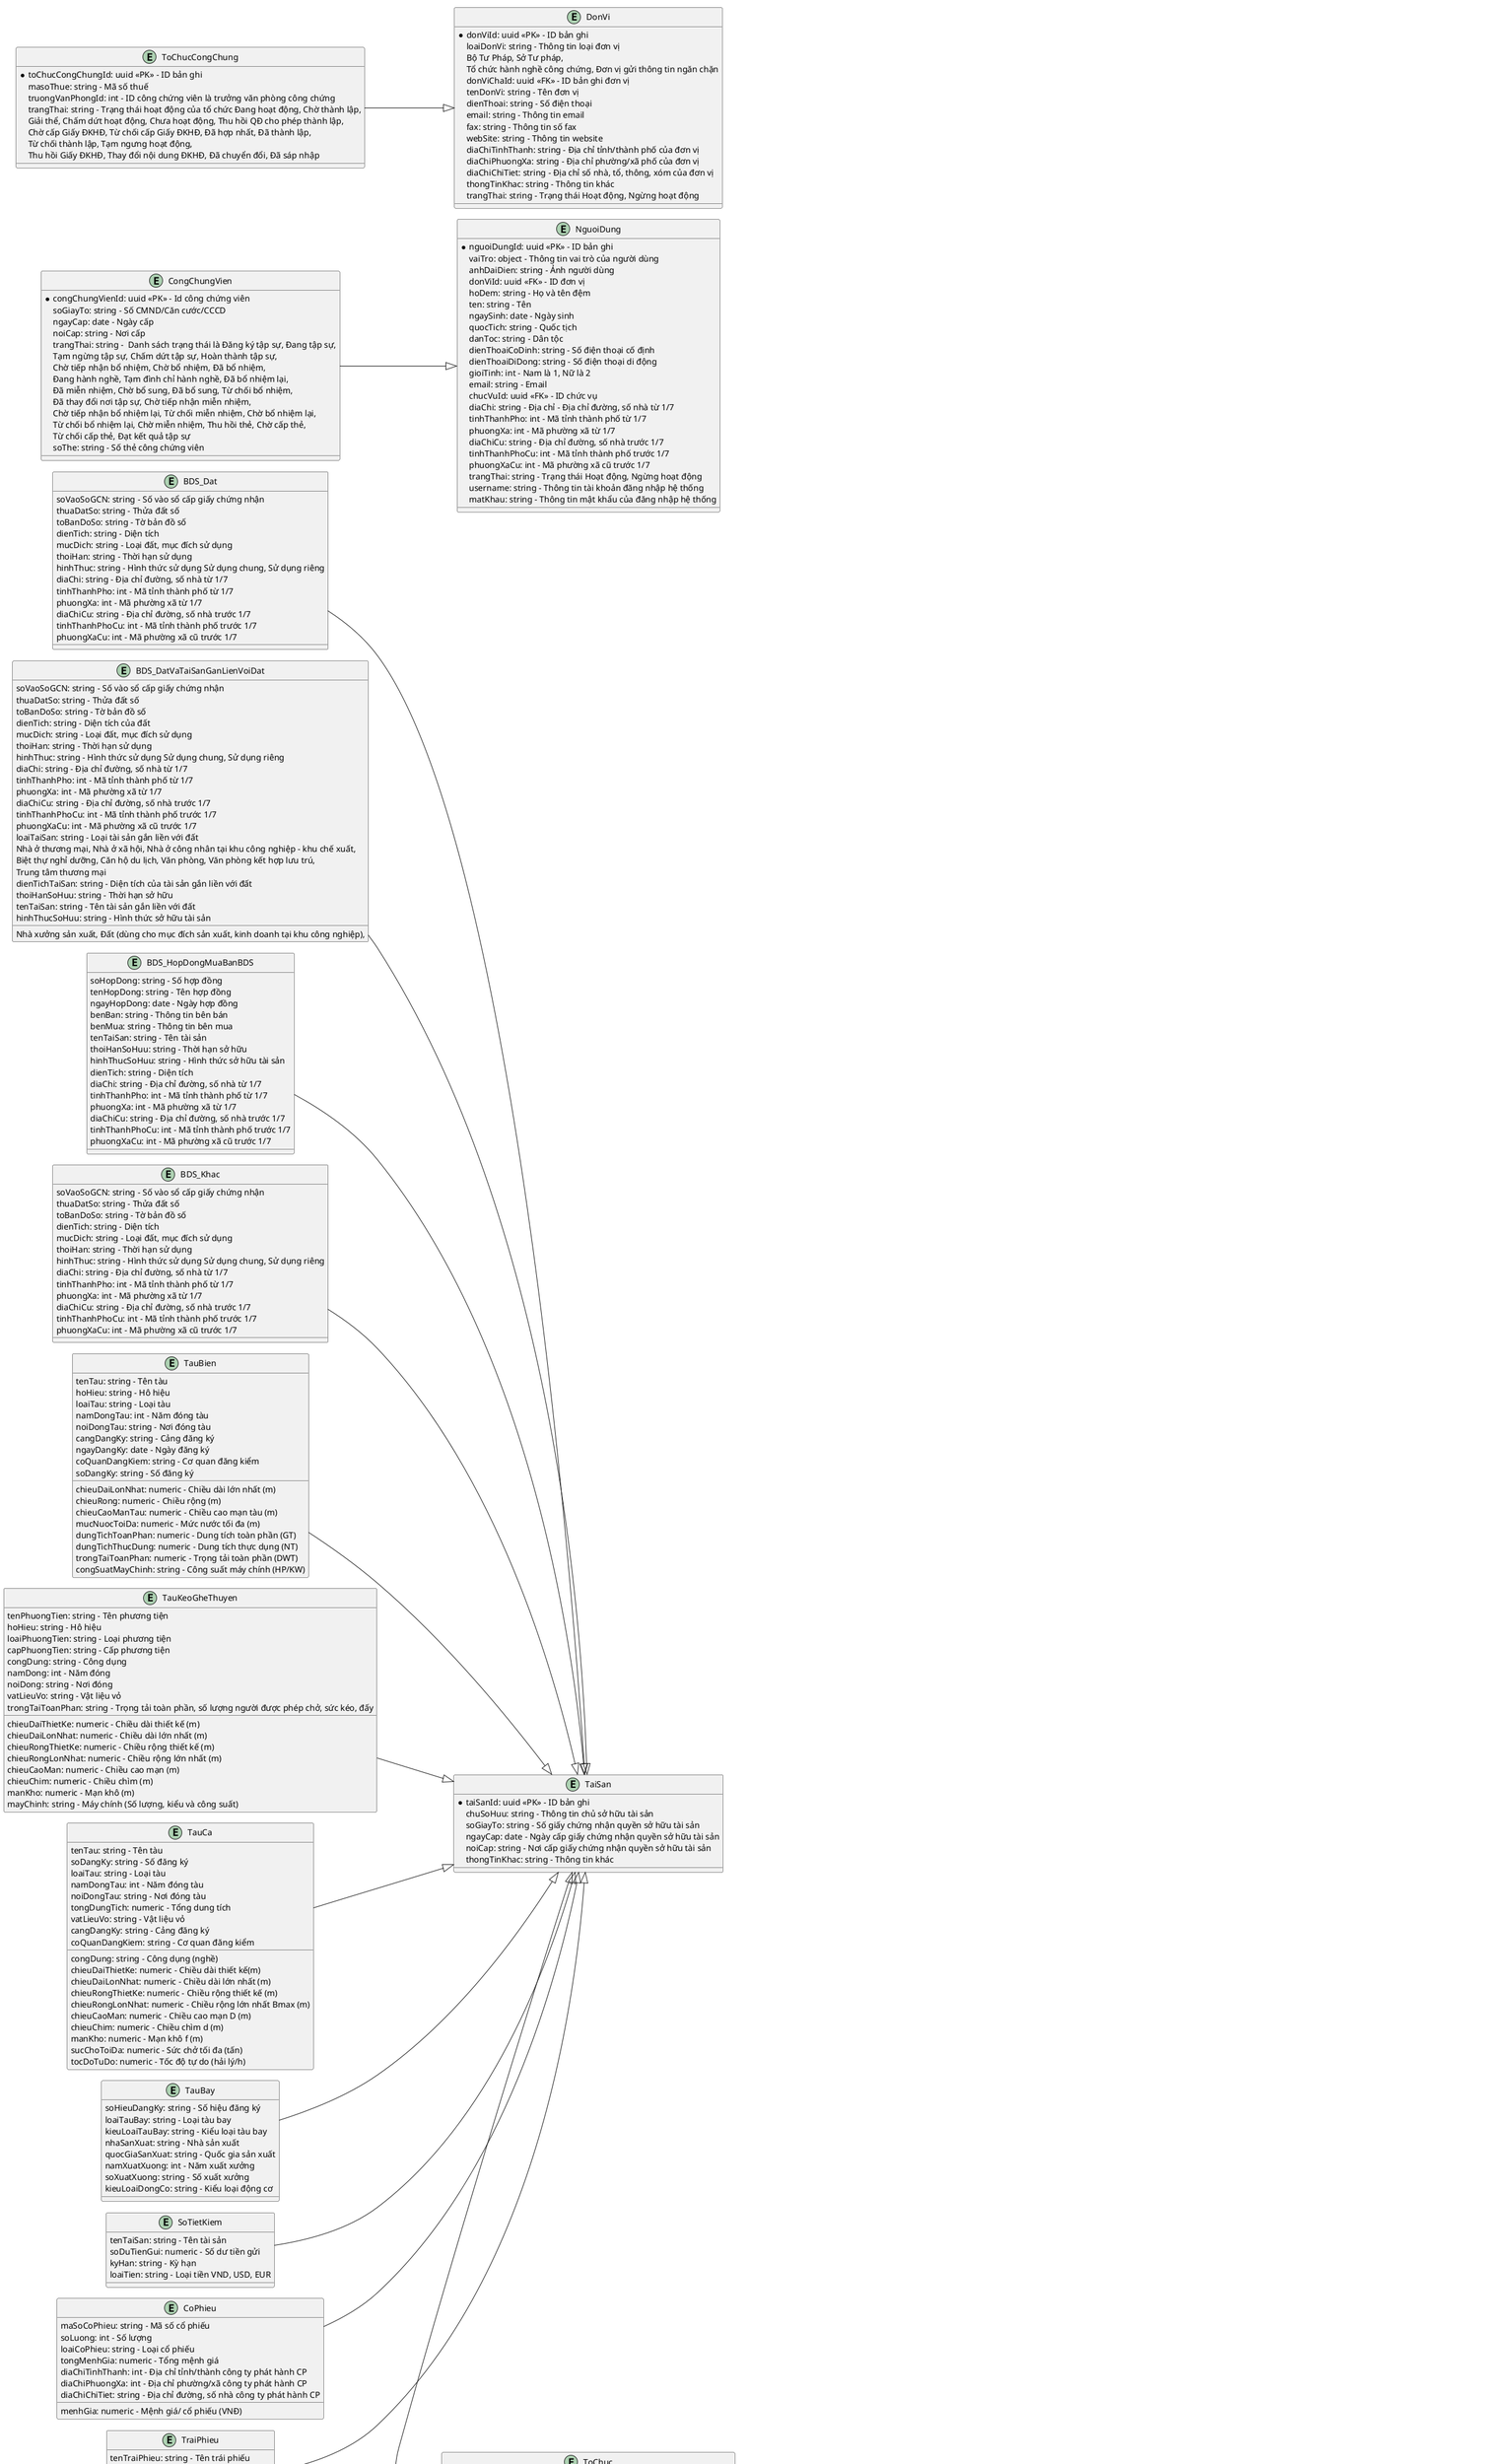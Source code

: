 @startuml ldm
!pragma layout smetana
left to right direction

entity HoSoCongChung
entity YeuCauMoHoSo
entity YeuCauChuyenQuyenSoHuuHoSo
entity YeuCauKhoiPhucDuLieu
entity TaiSan
entity CaNhan
entity ToChuc
entity ThongTinNganChan
entity ThongTinGiaiToa
entity CongChungVien
entity ChungChiHanhNghe
entity ChuKySo
entity ToChucCongChung
entity DonVi
entity NguoiDung
entity VaiTro
entity QuyenChucNang
entity ThongBao
entity HuongDanSuDung
entity CauHoi
entity File

entity HoSoCongChung {
    *hoSoID: uuid <<PK>> - ID bản ghi
    ngayCongChung: datetime - Thời gian công chứng
    soCongChung: string - Số công chứng
    loaiGiaoDichId: uuid <<FK>> - ID bản ghi loại giao dịch
    tenGiaoDichId: uuid <<FK>> - ID bản ghi tên giao dịch
    noiDungGiaoDich: string - Nội dung giao dịch
    giaTri: numeric - Giá trị giao dịch
    thongTinBenLienQuan: object - thông tin bên liên quan cá nhân/tổ chức
    taiSan: object - thông tin tài sản
    congChungVienId: uuid <<FK>> - ID công chứng viên
    toChucCongChungId: uuid <<FK>> - ID tổ chức công chứng
    diaDiemCongChung: string - địa điểm công chứng
    phiCongChung: numeric - Phí công chứng
    thuLaoCongChung: numeric - Thù lao công chứng
    fileVanBanCongChungDienTuId: uuid <<FK>> - ID file
    fileHoSoLuuTruDienTuId: uuid <<FK>> - ID file
    giaoDichCongChungLienQuanID: uuid <<FK>> - ID hồ sơ công chứng khác 
    ghiChu: string - Ghi chú
    trangThai: string - Trạng thái hồ sơ Lưu nháp, Lưu chính thức
}
entity HoSoCongChungGiay {
    phuongThucCongChung: string - Công chứng giấy
    fileVanBanCongChungDienTuId: uuid <<FK>> - ID file
    fileHoSoLuuTruDienTuId: uuid <<FK>> - ID file
    nguoiChuyenDoiId: uuid <<FK>> - ID công chứng viên thực hiện 
        chuyển đổi văn bản công chứng giấy sang điện tử
    thoiGianChuyenDoi: datetime - thời gian chuyển đổi
        văn bản công chứng giấy sang điện tử
}

entity HoSoCongChungDienTu {
    phuongThucCongChung: string - Công chứng điện tử trực tiếp, Công chứng điện tử trực tuyến
    fileVanBanCongChungDienTuId: uuid <<FK>> - ID file
    fileHoSoKhac: object - thông tin các thành phần khác của file
}

entity HoSoCongChung_TheChap
{
    thoiHanGiaiChap: string - Thời hạn giải chấp giao dịch thế chấp
    ngayGiaiChap: date - Ngày giải chấp giao dịch thế chấp
    trangThaiGiaiChap: string - Chưa giải chấp, Giải chấp một phần, Đã giải chấp
    ghiChuGiaiChap: string - Ghi chú giải chấp
}

entity HoSoCongChung_UyQuyen
{
    thoiHan: date - thời hạn của giao dịch là thuê mượn,
    cầm cố, bảo lãnh, ủy quyền, vay
}
entity HoSoCongChung_lienQuan
{
    quanHeHoSoCongChungId: uuid <<PK>> - ID bản ghi
    hoSoCongChungChinhId: uuid <<FK>> - ID hồ sơ công chứng chính
    hoSoCongChungLienQuanId: uuid <<FK>> - ID hồ sơ công chứng liên quan
    loaiQuanHe: string - Quan hệ giữa 2 hồ sơ công chứng Hủy, Phụ lục
}

entity TaiSan
{
    *taiSanId: uuid <<PK>> - ID bản ghi
    chuSoHuu: string - Thông tin chủ sở hữu tài sản
    soGiayTo: string - Số giấy chứng nhận quyền sở hữu tài sản
    ngayCap: date - Ngày cấp giấy chứng nhận quyền sở hữu tài sản
    noiCap: string - Nơi cấp giấy chứng nhận quyền sở hữu tài sản
    thongTinKhac: string - Thông tin khác
}

entity OtoXeMay {
    bienKiemSoat: string - Biển kiểm soát
    soKhung: string - Số khung
    soMay: string - Số máy
    nhanHieu: string - Nhãn hiệu xe
    soLoai: string - Số loại xe
    loaiXe: string - Loại xe
    mauSon: string - Màu sơn
    namSanXuat: int - Năm sản xuất
    dungTichXiLanh: string - Dung tích xi-lanh
    trongTai: string - Trọng tải (nếu có)
    soChoNgoi: int - Số chỗ ngồi (nếu có)
}

entity BDS_Dat{
    soVaoSoGCN: string - Số vào sổ cấp giấy chứng nhận
    thuaDatSo: string - Thửa đất số
    toBanDoSo: string - Tờ bản đồ số
    dienTich: string - Diện tích
    mucDich: string - Loại đất, mục đích sử dụng
    thoiHan: string - Thời hạn sử dụng
    hinhThuc: string - Hình thức sử dụng Sử dụng chung, Sử dụng riêng
    diaChi: string - Địa chỉ đường, số nhà từ 1/7
    tinhThanhPho: int - Mã tỉnh thành phố từ 1/7
    phuongXa: int - Mã phường xã từ 1/7
    diaChiCu: string - Địa chỉ đường, số nhà trước 1/7
    tinhThanhPhoCu: int - Mã tỉnh thành phố trước 1/7
    phuongXaCu: int - Mã phường xã cũ trước 1/7
}
entity BDS_DatVaTaiSanGanLienVoiDat{
    soVaoSoGCN: string - Số vào sổ cấp giấy chứng nhận
    thuaDatSo: string - Thửa đất số
    toBanDoSo: string - Tờ bản đồ số
    dienTich: string - Diện tích của đất
    mucDich: string - Loại đất, mục đích sử dụng
    thoiHan: string - Thời hạn sử dụng
    hinhThuc: string - Hình thức sử dụng Sử dụng chung, Sử dụng riêng
    diaChi: string - Địa chỉ đường, số nhà từ 1/7
    tinhThanhPho: int - Mã tỉnh thành phố từ 1/7
    phuongXa: int - Mã phường xã từ 1/7
    diaChiCu: string - Địa chỉ đường, số nhà trước 1/7
    tinhThanhPhoCu: int - Mã tỉnh thành phố trước 1/7
    phuongXaCu: int - Mã phường xã cũ trước 1/7
    loaiTaiSan: string - Loại tài sản gắn liền với đất
    Nhà xưởng sản xuất, Đất (dùng cho mục đích sản xuất, kinh doanh tại khu công nghiệp),
    Nhà ở thương mại, Nhà ở xã hội, Nhà ở công nhân tại khu công nghiệp - khu chế xuất,
    Biệt thự nghỉ dưỡng, Căn hộ du lịch, Văn phòng, Văn phòng kết hợp lưu trú,
    Trung tâm thương mại
    dienTichTaiSan: string - Diện tích của tài sản gắn liền với đất
    thoiHanSoHuu: string - Thời hạn sở hữu
    tenTaiSan: string - Tên tài sản gắn liền với đất
    hinhThucSoHuu: string - Hình thức sở hữu tài sản
}
entity BDS_HopDongMuaBanBDS{
    soHopDong: string - Số hợp đồng
    tenHopDong: string - Tên hợp đồng
    ngayHopDong: date - Ngày hợp đồng
    benBan: string - Thông tin bên bán
    benMua: string - Thông tin bên mua
    tenTaiSan: string - Tên tài sản
    thoiHanSoHuu: string - Thời hạn sở hữu
    hinhThucSoHuu: string - Hình thức sở hữu tài sản
    dienTich: string - Diện tích
    diaChi: string - Địa chỉ đường, số nhà từ 1/7
    tinhThanhPho: int - Mã tỉnh thành phố từ 1/7
    phuongXa: int - Mã phường xã từ 1/7
    diaChiCu: string - Địa chỉ đường, số nhà trước 1/7
    tinhThanhPhoCu: int - Mã tỉnh thành phố trước 1/7
    phuongXaCu: int - Mã phường xã cũ trước 1/7
}
entity BDS_Khac{
    soVaoSoGCN: string - Số vào sổ cấp giấy chứng nhận
    thuaDatSo: string - Thửa đất số
    toBanDoSo: string - Tờ bản đồ số
    dienTich: string - Diện tích
    mucDich: string - Loại đất, mục đích sử dụng
    thoiHan: string - Thời hạn sử dụng
    hinhThuc: string - Hình thức sử dụng Sử dụng chung, Sử dụng riêng
    diaChi: string - Địa chỉ đường, số nhà từ 1/7
    tinhThanhPho: int - Mã tỉnh thành phố từ 1/7
    phuongXa: int - Mã phường xã từ 1/7
    diaChiCu: string - Địa chỉ đường, số nhà trước 1/7
    tinhThanhPhoCu: int - Mã tỉnh thành phố trước 1/7
    phuongXaCu: int - Mã phường xã cũ trước 1/7
}
entity TauBien{
    tenTau: string - Tên tàu
    hoHieu: string - Hô hiệu
    loaiTau: string - Loại tàu
    namDongTau: int - Năm đóng tàu
    noiDongTau: string - Nơi đóng tàu
    chieuDaiLonNhat: numeric - Chiều dài lớn nhất (m)
    chieuRong: numeric - Chiều rộng (m)
    chieuCaoManTau: numeric - Chiều cao mạn tàu (m)
    mucNuocToiDa: numeric - Mức nước tối đa (m)
    dungTichToanPhan: numeric - Dung tích toàn phần (GT)
    dungTichThucDung: numeric - Dung tích thực dụng (NT)
    trongTaiToanPhan: numeric - Trọng tải toàn phần (DWT)
    congSuatMayChinh: string - Công suất máy chính (HP/KW)
    cangDangKy: string - Cảng đăng ký
    ngayDangKy: date - Ngày đăng ký
    coQuanDangKiem: string - Cơ quan đăng kiểm
    soDangKy: string - Số đăng ký
}
entity TauKeoGheThuyen{
    tenPhuongTien: string - Tên phương tiện
    hoHieu: string - Hô hiệu
    loaiPhuongTien: string - Loại phương tiện
    capPhuongTien: string - Cấp phương tiện
    congDung: string - Công dụng
    namDong: int - Năm đóng
    noiDong: string - Nơi đóng
    chieuDaiThietKe: numeric - Chiều dài thiết kế (m)
    chieuDaiLonNhat: numeric - Chiều dài lớn nhất (m)
    chieuRongThietKe: numeric - Chiều rộng thiết kế (m)
    chieuRongLonNhat: numeric - Chiều rộng lớn nhất (m)
    chieuCaoMan: numeric - Chiều cao mạn (m)
    chieuChim: numeric - Chiều chìm (m)
    manKho: numeric - Mạn khô (m)
    vatLieuVo: string - Vật liệu vỏ
    mayChinh: string - Máy chính (Số lượng, kiểu và công suất)
    trongTaiToanPhan: string - Trọng tải toàn phần, số lượng người được phép chở, sức kéo, đấy
}
entity TauCa{
    tenTau: string - Tên tàu
    soDangKy: string - Số đăng ký
    loaiTau: string - Loại tàu
    congDung: string - Công dụng (nghề)
    namDongTau: int - Năm đóng tàu
    noiDongTau: string - Nơi đóng tàu
    chieuDaiThietKe: numeric - Chiều dài thiết kế(m)
    chieuDaiLonNhat: numeric - Chiều dài lớn nhất (m)
    chieuRongThietKe: numeric - Chiều rộng thiết kế (m)
    chieuRongLonNhat: numeric - Chiều rộng lớn nhất Bmax (m)
    chieuCaoMan: numeric - Chiều cao mạn D (m)
    chieuChim: numeric - Chiều chìm d (m)
    manKho: numeric - Mạn khô f (m)
    tongDungTich: numeric - Tổng dung tích
    vatLieuVo: string - Vật liệu vỏ
    sucChoToiDa: numeric - Sức chở tối đa (tấn)
    tocDoTuDo: numeric - Tốc độ tự do (hải lý/h)
    cangDangKy: string - Cảng đăng ký
    coQuanDangKiem: string - Cơ quan đăng kiểm
}
entity TauBay{
    soHieuDangKy: string - Số hiệu đăng ký
    loaiTauBay: string - Loại tàu bay
    kieuLoaiTauBay: string - Kiểu loại tàu bay
    nhaSanXuat: string - Nhà sản xuất
    quocGiaSanXuat: string - Quốc gia sản xuất
    namXuatXuong: int - Năm xuất xưởng
    soXuatXuong: string - Số xuất xưởng
    kieuLoaiDongCo: string - Kiểu loại động cơ
}
entity SoTietKiem{
    tenTaiSan: string - Tên tài sản
    soDuTienGui: numeric - Số dư tiền gửi
    kyHan: string - Kỳ hạn
    loaiTien: string - Loại tiền VND, USD, EUR
}
entity CoPhieu{
    maSoCoPhieu: string - Mã số cổ phiếu
    soLuong: int - Số lượng
    loaiCoPhieu: string - Loại cổ phiếu
    menhGia: numeric - Mệnh giá/ cổ phiếu (VNĐ)
    tongMenhGia: numeric - Tổng mệnh giá
    diaChiTinhThanh: int - Địa chỉ tỉnh/thành công ty phát hành CP
    diaChiPhuongXa: int - Địa chỉ phường/xã công ty phát hành CP
    diaChiChiTiet: string - Địa chỉ đường, số nhà công ty phát hành CP
}
entity TraiPhieu{
    tenTraiPhieu: string - Tên trái phiếu
    soLuong: numeric - Số lượng
    menhGia: numeric - Mệnh giá/ trái phiếu
    tongMenhGia: numeric - Tổng mệnh giá
    kyHan: string - Kỳ hạn
    loaiTraiPhieu: string - Loại trái phiếu
}
entity TaiSanKhac{
    tenTaiSan: string - Tên tài sản
    thongTinTaiSan: string - Thông tin tài sản
}



entity CaNhan
{
    *caNhanId: uuid <<PK>> - ID cá nhân
    hoTen: string - Họ tên cá nhân
    ngaySinh: date - Ngày sinh
    soGiayToNhanThan: string - Số CMND/CCCD/Hộ chiếu
    ngayCap: date - Ngày cấp
    noiCap: string - Nơi cấp
    diaChi: string - Địa chỉ đường, số nhà từ 1/7
    tinhThanhPho: int - Mã tỉnh thành phố từ 1/7
    phuongXa: int - Mã phường xã từ 1/7
    diaChiCu: string - Địa chỉ đường, số nhà trước 1/7
    tinhThanhPhoCu: int - Mã tỉnh thành phố trước 1/7
    phuongXaCu: int - Mã phường xã cũ trước 1/7
    soDienThoai: string - Số điện thoại
    gioiTinh: int - Nam là 1, Nữ là 2
    email: string - Email
    quocTich: string - Quốc tịch
    thongTinKhac: string - thông tin khác
}
entity ToChuc
{
    *toChucId: uuid <<PK>> - ID tổ chức
    tenToChuc: string - Tên tổ chức
    loaiGiayToPhapNhan: string - Thông tin loại giấy tờ pháp nhân
    Giấy chứng nhận đăng ký hoạt động chi nhánh/phòng giao dịch,
    Giấy chứng nhận đăng ký doanh nghiệp,
    Giấy chứng nhận đăng ký kinh doanh
    soGiayToPhapNhan: string - Số giấy tờ pháp nhân
    ngayCap: date - Ngày cấp
    noiCap: string - Nơi cấp
    soDienThoaiToChuc: string - Số điện thoại của tổ chức
    diaChiToChuc: string - Địa chỉ đường, số nhà của tổ chức từ 1/7
    tinhThanhPhoToChuc: int - Mã tỉnh thành phố của tổ chức từ 1/7
    phuongXaToChuc: int - Mã phường xã của tổ chức từ 1/7
    diaChiCuToChuc: string - Địa chỉ đường, số nhà của tổ chức trước 1/7
    tinhThanhPhoCuToChuc: int - Mã tỉnh thành phố của tổ chức trước 1/7
    phuongXaCuToChuc: int - Mã phường xã cũ của tổ chức trước 1/7
    nguoiDaiDien: string - Người đại diện
    chucVuNguoiDaiDien: string - Chức vụ người đại diện
    ngaySinh: date - Ngày sinh người đại diện
    loaiGiayToNhanThan: string - Loại giấy tờ nhân thân
    Căn cước, Căn cước công dân, CMND, Hộ chiếu
    soGiayToNhanThan: string - Số CMND/CCCD/Hộ chiếu
    ngayCap: date - Ngày cấp
    noiCap: string - Nơi cấp
    diaChiNguoiDaiDien: string - Địa chỉ đường, số nhà từ 1/7
    tinhThanhPhoNguoiDaiDien: int - Mã tỉnh thành phố từ 1/7
    phuongXaNguoiDaiDien: int - Mã phường xã từ 1/7
    diaChiCuNguoiDaiDien: string - Địa chỉ đường, số nhà trước 1/7
    tinhThanhPhoCuNguoiDaiDien: int - Mã tỉnh thành phố trước 1/7
    phuongXaCuNguoiDaiDien: int - Mã phường xã cũ trước 1/7
    gioiTinh: int - Nam là 1, Nữ là 2
    quocTich: string - Quốc tịch
    thongtinKhac: string - thông tin khác
}

entity File
{
    *fileId: uuid <<PK>> - ID bản ghi file
    tenFile: string - Tên file
    moTa: string - Mô tả file
    duongDan: string - Đường dẫn lưu trữ file
    kichThuoc: numeric - Kích thước file (bytes)
    dinhDang: string - Định dạng file (pdf, doc, jpg, etc.)
    loaiFile: string - Loại file (Văn bản công chứng, Hồ sơ lưu trữ, Hồ sơ khác, Giấy tờ pháp lý, etc.)
}

entity ThongTinNganChan{
    *nganChanId: uuid <<PK>> - ID bản ghi
    loaiThongTin: string - Loại thông tin 
    Thông tin ngăn chặn; Cảnh báo rủi ro
    fileThongTinNganChanId: uuid <<FK>> - ID file
    donViGuiYeuCauId: uuid <<FK>> - ID đơn vị gửi yêu cầu ngăn chặn
    soVanBan: string - Số văn bản ban hành
    ngayBanHanh: date - Ngày ban hành văn bản
    soVanBanDen: string - Số văn bản đến
    ngayVanBanDen: date - Ngày văn bản đến
    trichYeu: string - Trích yếu văn bản
    ghiChu: string - Ghi chú
    taiSan: object - Thông tin tài sản
    caNhan: object - Thông tin cá nhân
    toChuc: object - Thông tin tổ chức
}

entity ThongTinGiaiToa{
    *giaiToaId: uuid <<PK>> - ID bản ghi
    donViGuiYeuCauId: uuid <<FK>> - ID đơn vị gửi yêu cầu giải tỏa
    soVanBan: string - Số văn bản ban hành
    ngayBanHanh: date - Ngày ban hành văn bản
    soVanBanDen: string - Số văn bản đến
    ngayNhan: date - Ngày nhận văn bản giải tỏa
    ngayNhap: date - Ngày nhập văn bản giải tỏa
    trichYeu: string - Trích yếu văn bản
    ghiChu: string - Ghi chú
    fileThongTinNganChanId: uuid <<FK>> - ID file
    taiSan: object - Thông tin tài sản
    caNhan: object - Thông tin cá nhân
    toChuc: object - Thông tin tổ chức
}

entity YeuCauMoHoSo{
    *yeuCauMoHoSoId: uuid <<PK>> - ID bản ghi
    nguoiYeuCauId: uuid <<FK>> - ID người dùng gửi yêu cầu mở hồ sơ
    emailNhanHoSo: string - Email người nhận kết quả mở hồ sơ
    hoSoCongChungId: uuid <<FK>> - ID hồ sơ công chứng
    ngayYeuCau: date - Thời gian yêu cầu mở hồ sơ công chứng
    nguoiDuyetId: uuid <<FK>> - ID người dùng phê duyệt yêu cầu mở hồ sơ
    trangThai: string - Trạng thái Chờ duyệt, Duyệt, Từ chối
}
entity YeuCauChuyenQuyenSoHuuHoSo{
    *yeuCauChuyenQuyenSoHuuHoSoId: uuid <<PK>> - ID bản ghi
    nguoiYeuCauId: uuid <<FK>> - ID người dùng yêu cầu chuyển quyền sở hữu
    toChucChuyenSoHuuId: uuid <<FK>> - ID tổ chức công chứng chuyển quyền sở hữu
    toChucNhanQuyenSoHuuId: uuid <<FK>> - ID tổ chức công chứng nhận quyền sở hữu
    ngayYeuCau: date - Thời gian yêu cầu mở hồ sơ công chứng
    hoSoCongChung: object - Thông tin hồ sơ công chứng
    nguoiDuyetId: uuid <<FK>> - ID người dùng phê duyệt yêu cầu chuyển quyền sở hữu hồ sơ
    trangThai: string - Trạng thái Chờ duyệt, Duyệt, Từ chối
}
entity YeuCauKhoiPhucDuLieu{
    *yeuCauKhoiPhucDuLieuId: uuid <<PK>> - ID bản ghi
    nguoiYeuCauId: uuid <<FK>> - ID người dùng yêu cầu khôi phục dữ liệu
    toChucCongChungId: uuid <<FK>> - ID tổ chức công chứng yêu cầu khôi phục dữ liệu
    ngayYeuCau: date - Thời gian yêu cầu mở hồ sơ công chứng
    thoiGianTu: date - Thời gian khôi phục dữ liệu từ
    thoiGianDen: date - Thời gian khôi phục dữ liệu đến
    nguoiDuyetId: uuid <<FK>> - ID người dùng phê duyệt yêu cầu khôi phục dữ liệu
    hoSoCongChung: object - Thông tin hồ sơ công chứng
    trangThai: string - Trạng thái Chờ duyệt, Duyệt, Từ chối
}
' Quản lý đơn vị
entity DonVi
{
    *donViId: uuid <<PK>> - ID bản ghi
    loaiDonVi: string - Thông tin loại đơn vị 
    Bộ Tư Pháp, Sở Tư pháp, 
    Tổ chức hành nghề công chứng, Đơn vị gửi thông tin ngăn chặn
    donViChaId: uuid <<FK>> - ID bản ghi đơn vị
    tenDonVi: string - Tên đơn vị
    dienThoai: string - Số điện thoại 
    email: string - Thông tin email
    fax: string - Thông tin số fax
    webSite: string - Thông tin website
    diaChiTinhThanh: string - Địa chỉ tỉnh/thành phố của đơn vị
    diaChiPhuongXa: string - Địa chỉ phường/xã phố của đơn vị
    diaChiChiTiet: string - Địa chỉ số nhà, tổ, thông, xóm của đơn vị
    thongTinKhac: string - Thông tin khác
    trangThai: string - Trạng thái Hoạt động, Ngừng hoạt động
}
' Quản lý tổ chức hành nghề công chứng
entity ToChucCongChung {
    *toChucCongChungId: uuid <<PK>> - ID bản ghi
    masoThue: string - Mã số thuế
    truongVanPhongId: int - ID công chứng viên là trưởng văn phòng công chứng
    trangThai: string - Trạng thái hoạt động của tổ chức Đang hoạt động, Chờ thành lập, 
        Giải thể, Chấm dứt hoạt động, Chưa hoạt động, Thu hồi QĐ cho phép thành lập, 
        Chờ cấp Giấy ĐKHĐ, Từ chối cấp Giấy ĐKHĐ, Đã hợp nhất, Đã thành lập, 
        Từ chối thành lập, Tạm ngưng hoạt động, 
        Thu hồi Giấy ĐKHĐ, Thay đổi nội dung ĐKHĐ, Đã chuyển đổi, Đã sáp nhập
}

' Quản lý người dùng và vai trò
entity NguoiDung
{
    *nguoiDungId: uuid <<PK>> - ID bản ghi
    vaiTro: object - Thông tin vai trò của người dùng
    anhDaiDien: string - Ảnh người dùng
    donViId: uuid <<FK>> - ID đơn vị
    hoDem: string - Họ và tên đệm
    ten: string - Tên
    ngaySinh: date - Ngày sinh
    quocTich: string - Quốc tịch
    danToc: string - Dân tộc
    dienThoaiCoDinh: string - Số điện thoại cố định
    dienThoaiDiDong: string - Số điện thoại di động
    gioiTinh: int - Nam là 1, Nữ là 2
    email: string - Email
    chucVuId: uuid <<FK>> - ID chức vụ
    diaChi: string - Địa chỉ - Địa chỉ đường, số nhà từ 1/7
    tinhThanhPho: int - Mã tỉnh thành phố từ 1/7
    phuongXa: int - Mã phường xã từ 1/7
    diaChiCu: string - Địa chỉ đường, số nhà trước 1/7
    tinhThanhPhoCu: int - Mã tỉnh thành phố trước 1/7
    phuongXaCu: int - Mã phường xã cũ trước 1/7
    trangThai: string - Trạng thái Hoạt động, Ngừng hoạt động
    username: string - Thông tin tài khoản đăng nhập hệ thống
    matKhau: string - Thông tin mật khẩu của đăng nhập hệ thống
}

entity CongChungVien {
    *congChungVienId: uuid <<PK>> - Id công chứng viên
    soGiayTo: string - Số CMND/Căn cước/CCCD 
    ngayCap: date - Ngày cấp
    noiCap: string - Nơi cấp
    trangThai: string -  Danh sách trạng thái là Đăng ký tập sự, Đang tập sự, 
        Tạm ngừng tập sự, Chấm dứt tập sự, Hoàn thành tập sự, 
        Chờ tiếp nhận bổ nhiệm, Chờ bổ nhiệm, Đã bổ nhiệm, 
        Đang hành nghề, Tạm đình chỉ hành nghề, Đã bổ nhiệm lại, 
        Đã miễn nhiệm, Chờ bổ sung, Đã bổ sung, Từ chối bổ nhiệm, 
        Đã thay đổi nơi tập sự, Chờ tiếp nhận miễn nhiệm, 
        Chờ tiếp nhận bổ nhiệm lại, Từ chối miễn nhiệm, Chờ bổ nhiệm lại, 
        Từ chối bổ nhiệm lại, Chờ miễn nhiệm, Thu hồi thẻ, Chờ cấp thẻ, 
        Từ chối cấp thẻ, Đạt kết quả tập sự
    soThe: string - Số thẻ công chứng viên
}

entity ChungChiHanhNghe {
    *chungChiId: uuid <<PK>> - ID bản ghi
    congChungVienId: uuid <<FK>> - ID công chứng viên
    soChungChi: string - Số chứng chỉ
    ngayCap: date - Ngày cấp
    ngayHieuLuc: date - Ngày hiệu lực
    ngayHetHan: date - Ngày hết hạn
    donViCap: string - Đơn vị cấp
    trangThai: string - Có hiệu lực, Hết hiệu lực
    fileDinhKem: uuid <<FK>> - ID file
}

entity ChuKySo {
    *chuKySoId: uuid <<PK>> - Id thông tin đăng ký chữ ký số, tự động tăng
    congChungVienId: uuid <<FK>> - Id công chứng viên
    toChucCongChungId: uuid <<FK>> - ID tổ chức công chứng
    soSerial: string - Số serial
    loaiChuKySo: string - Loại chữ ký số cá nhân/tổ chức
    ngayHieuLuc: date - Ngày hiệu lực
    ngayKetThuc: date - Ngày hết hạn
    nhaCungCap: string - Tên nhà cung cấp
    trangThai: string - Mới tạo, Chờ duyệt, Đã duyệt, Từ chối
    thoiGianGui: datetime - Thời gian gửi thông tin
    nguoiGui: string - Người gửi thông tin
    thoiGianDuyet: datetime - Thời gian duyệt
    nguoiDuyet: string - Người duyệt
    fileDinhKemId: uuid <<FK>> - ID file
}
entity VaiTro
{
    vaiTroId: uuid <<PK>> - ID bản ghi
    tenVaiTro: string - Tên vai trò
    moTa: string - Thông tin mô tả
    ngayTao: datetime - Ngày tạo bản ghi
    nguoiTao: uuid <<FK>> - ID người dùng thêm mới bản ghi
    ngayCapNhat: datetime - Ngày cập nhật bản ghi
    nguoiCapNhat: uuid <<FK>> - ID người dùng cập nhật bản ghi
    quyenChucNangId: object - Thông tin quyền chức năng
}
entity QuyenChucNang
{
    quyenChucNangId: uuid <<PK>> - ID bản ghi
    tenQuyen: string - Tên quyền chức năng
}

' Quản lý thông báo
entity ThongBao
{
    thongBaoId: uuid <<PK>> - ID bản ghi
    loaiThongBao: string - Loại thông báo Thông báo nội bộ,
    Thông báo gửi STP, Thông báo gửi TCHNCC
    tieuDe: string - Tiêu đề thông báo
    noiDung: string - Nội dung thông báo
    fileThongBaoId: uuid <<FK>> - ID File
}

' Quản lý hướng dẫn sử dụng
entity HuongDanSuDung
{
    huongDanSuDungId: uuid <<PK>> - ID bản ghi
    tieuDe: string - Tiêu đề hướng dẫn sử dụng
    noiDung: string - Nội dung thông báo
    fileHuongDanSuDungId: uuid <<FK>> - ID File
}

' Quản lý câu hỏi thường gặp
entity CauHoi
{
    cauHoiId: uuid <<PK>> - ID bản ghi
    cauHoi: string - Nội dung câu hỏi
    giaiDap: string - Nội dung câu trả lời
}

HoSoCongChung_lienQuan --|> HoSoCongChung
HoSoCongChung_TheChap --|> HoSoCongChung
HoSoCongChung_UyQuyen --|> HoSoCongChung
HoSoCongChungGiay --|> HoSoCongChung
HoSoCongChungDienTu --|> HoSoCongChung

BDS_Dat --|> TaiSan
BDS_DatVaTaiSanGanLienVoiDat --|> TaiSan
BDS_HopDongMuaBanBDS --|> TaiSan
BDS_Khac --|> TaiSan
TauBien --|> TaiSan
TauKeoGheThuyen --|> TaiSan
TauCa --|> TaiSan
TauBay --|> TaiSan
SoTietKiem --|> TaiSan
CoPhieu --|> TaiSan
TraiPhieu --|> TaiSan
TaiSanKhac --|> TaiSan

HoSoCongChung_TheChap --|> HoSoCongChungGiay
HoSoCongChung_TheChap --|> HoSoCongChungDienTu

HoSoCongChungGiay --|> HoSoCongChung
HoSoCongChungDienTu --|> HoSoCongChung

CongChungVien --|> NguoiDung
ToChucCongChung --|> DonVi


@enduml
